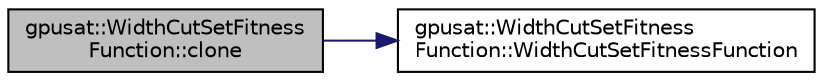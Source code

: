 digraph "gpusat::WidthCutSetFitnessFunction::clone"
{
 // INTERACTIVE_SVG=YES
 // LATEX_PDF_SIZE
  edge [fontname="Helvetica",fontsize="10",labelfontname="Helvetica",labelfontsize="10"];
  node [fontname="Helvetica",fontsize="10",shape=record];
  rankdir="LR";
  Node1 [label="gpusat::WidthCutSetFitness\lFunction::clone",height=0.2,width=0.4,color="black", fillcolor="grey75", style="filled", fontcolor="black",tooltip=" "];
  Node1 -> Node2 [color="midnightblue",fontsize="10",style="solid",fontname="Helvetica"];
  Node2 [label="gpusat::WidthCutSetFitness\lFunction::WidthCutSetFitnessFunction",height=0.2,width=0.4,color="black", fillcolor="white", style="filled",URL="$classgpusat_1_1_width_cut_set_fitness_function.html#acdfbd4aaf12a1090562c6c75d798a72d",tooltip=" "];
}
